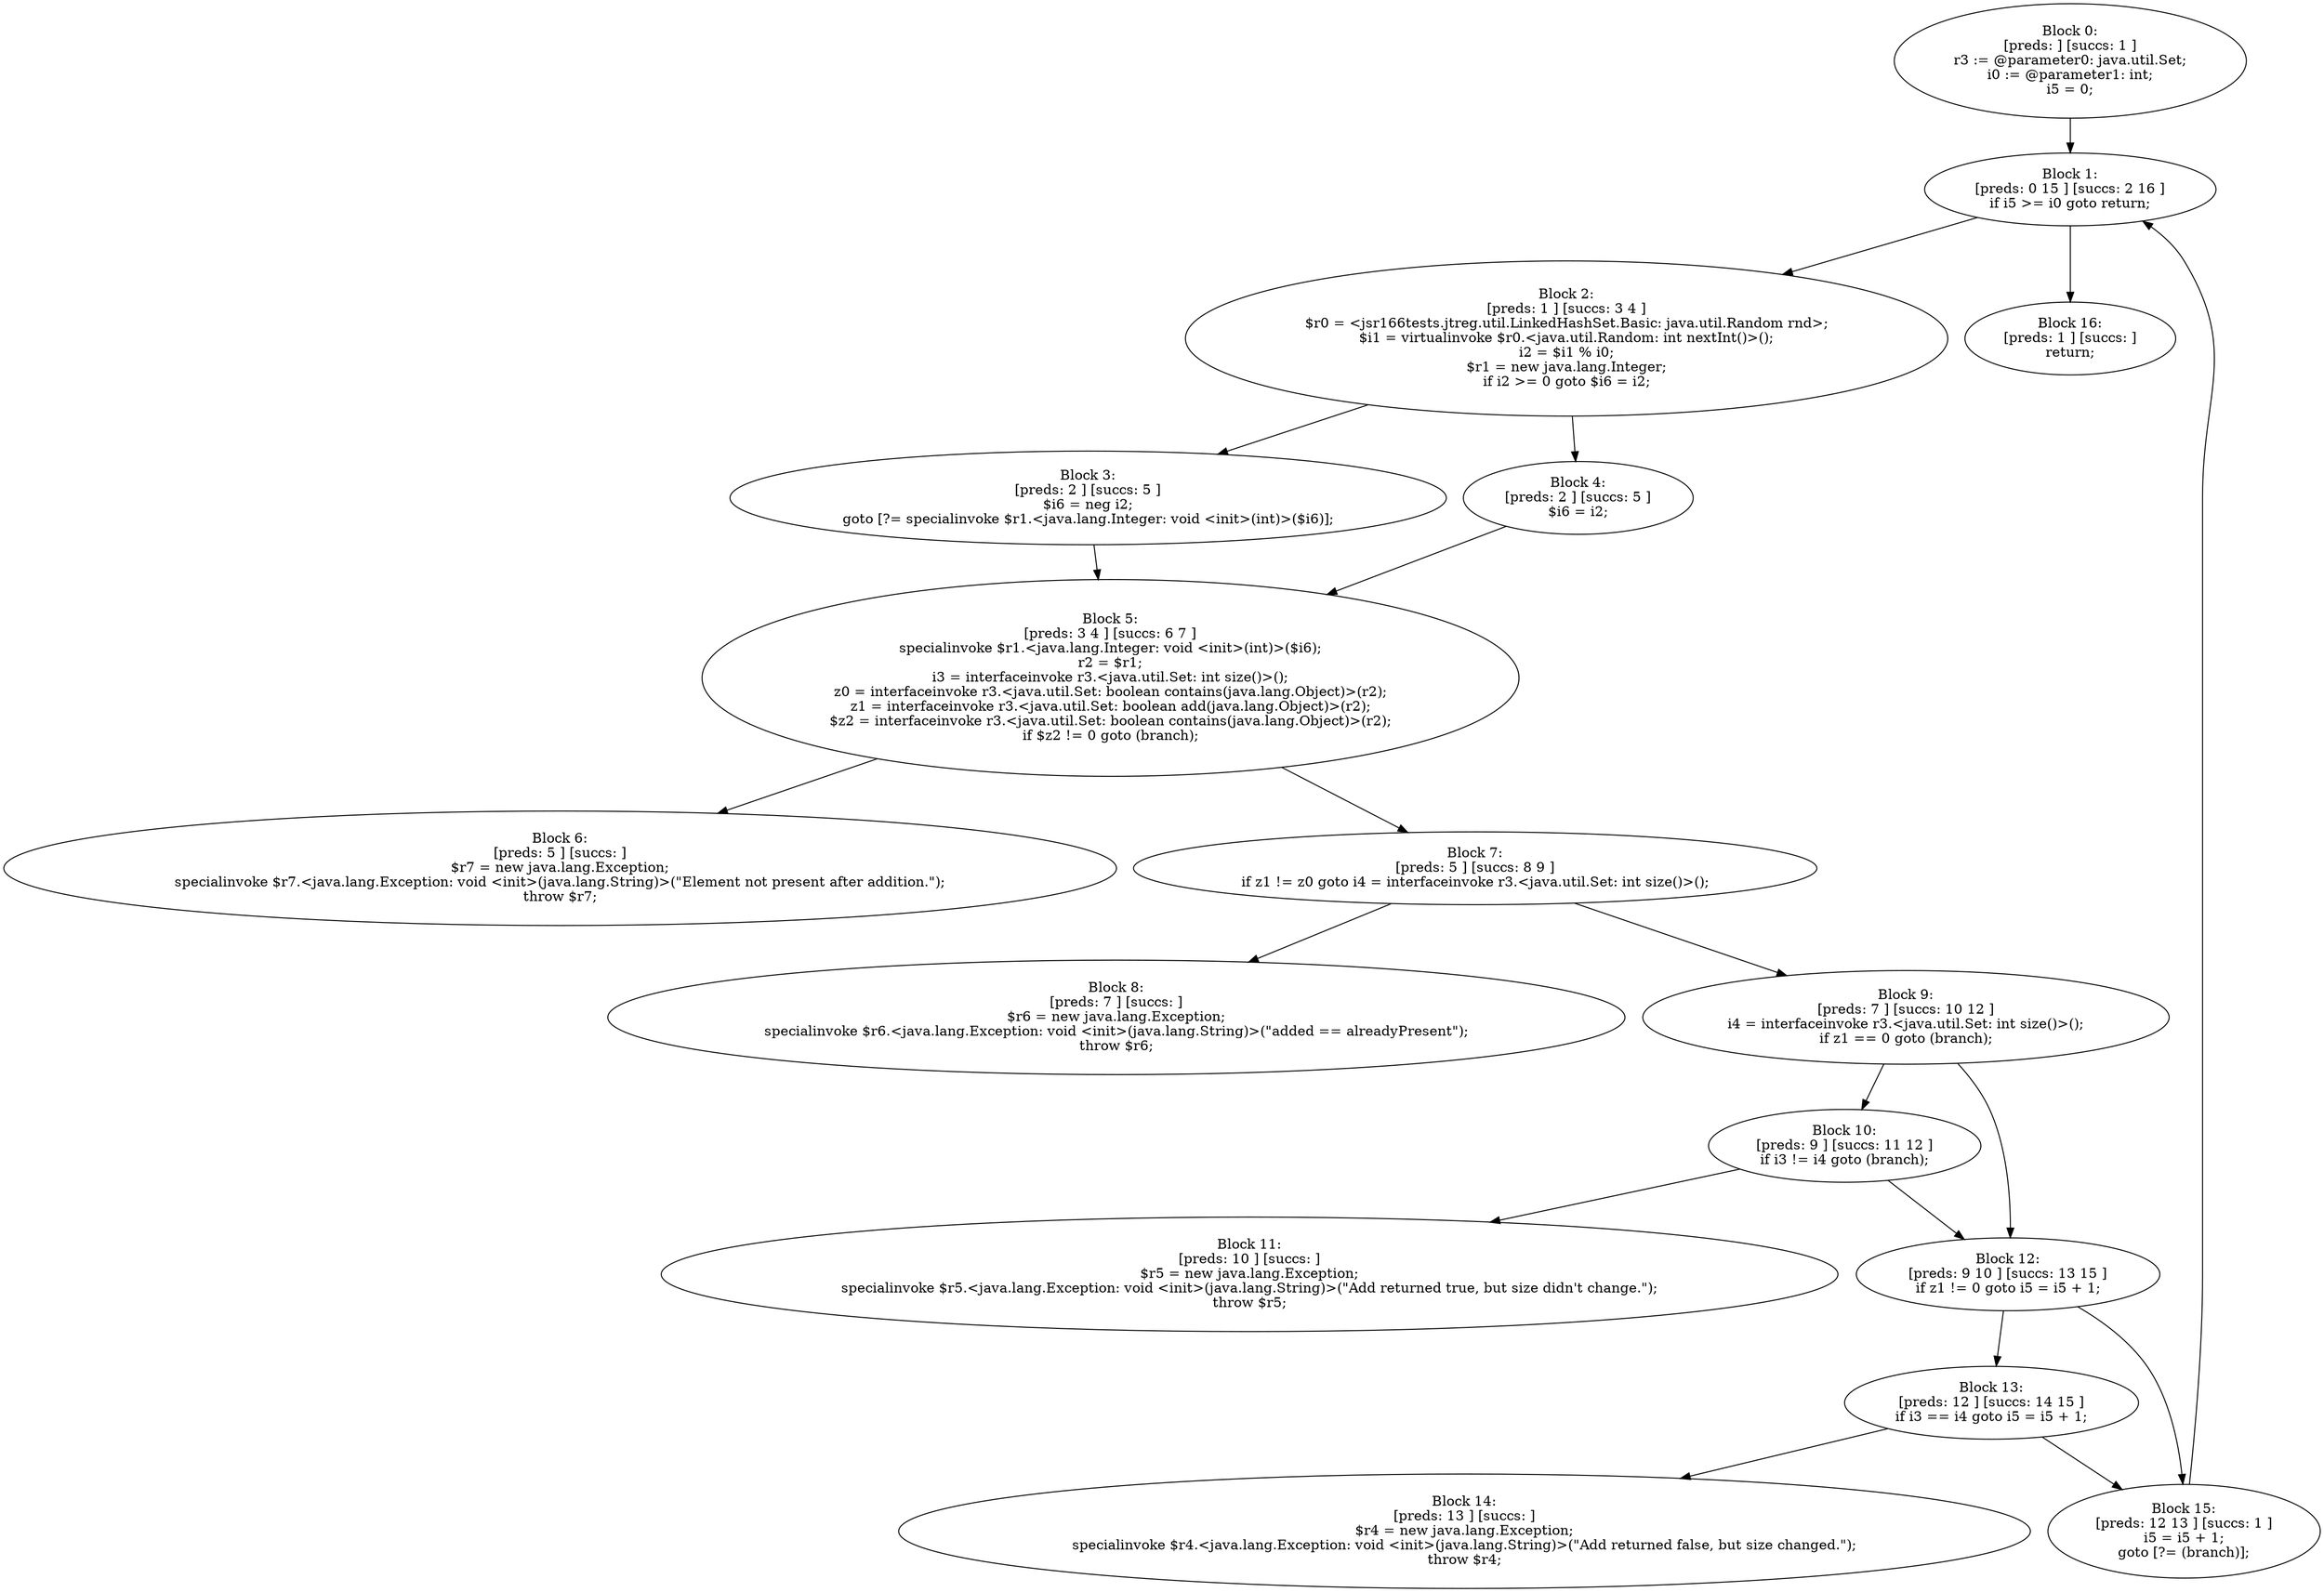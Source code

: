digraph "unitGraph" {
    "Block 0:
[preds: ] [succs: 1 ]
r3 := @parameter0: java.util.Set;
i0 := @parameter1: int;
i5 = 0;
"
    "Block 1:
[preds: 0 15 ] [succs: 2 16 ]
if i5 >= i0 goto return;
"
    "Block 2:
[preds: 1 ] [succs: 3 4 ]
$r0 = <jsr166tests.jtreg.util.LinkedHashSet.Basic: java.util.Random rnd>;
$i1 = virtualinvoke $r0.<java.util.Random: int nextInt()>();
i2 = $i1 % i0;
$r1 = new java.lang.Integer;
if i2 >= 0 goto $i6 = i2;
"
    "Block 3:
[preds: 2 ] [succs: 5 ]
$i6 = neg i2;
goto [?= specialinvoke $r1.<java.lang.Integer: void <init>(int)>($i6)];
"
    "Block 4:
[preds: 2 ] [succs: 5 ]
$i6 = i2;
"
    "Block 5:
[preds: 3 4 ] [succs: 6 7 ]
specialinvoke $r1.<java.lang.Integer: void <init>(int)>($i6);
r2 = $r1;
i3 = interfaceinvoke r3.<java.util.Set: int size()>();
z0 = interfaceinvoke r3.<java.util.Set: boolean contains(java.lang.Object)>(r2);
z1 = interfaceinvoke r3.<java.util.Set: boolean add(java.lang.Object)>(r2);
$z2 = interfaceinvoke r3.<java.util.Set: boolean contains(java.lang.Object)>(r2);
if $z2 != 0 goto (branch);
"
    "Block 6:
[preds: 5 ] [succs: ]
$r7 = new java.lang.Exception;
specialinvoke $r7.<java.lang.Exception: void <init>(java.lang.String)>(\"Element not present after addition.\");
throw $r7;
"
    "Block 7:
[preds: 5 ] [succs: 8 9 ]
if z1 != z0 goto i4 = interfaceinvoke r3.<java.util.Set: int size()>();
"
    "Block 8:
[preds: 7 ] [succs: ]
$r6 = new java.lang.Exception;
specialinvoke $r6.<java.lang.Exception: void <init>(java.lang.String)>(\"added == alreadyPresent\");
throw $r6;
"
    "Block 9:
[preds: 7 ] [succs: 10 12 ]
i4 = interfaceinvoke r3.<java.util.Set: int size()>();
if z1 == 0 goto (branch);
"
    "Block 10:
[preds: 9 ] [succs: 11 12 ]
if i3 != i4 goto (branch);
"
    "Block 11:
[preds: 10 ] [succs: ]
$r5 = new java.lang.Exception;
specialinvoke $r5.<java.lang.Exception: void <init>(java.lang.String)>(\"Add returned true, but size didn\'t change.\");
throw $r5;
"
    "Block 12:
[preds: 9 10 ] [succs: 13 15 ]
if z1 != 0 goto i5 = i5 + 1;
"
    "Block 13:
[preds: 12 ] [succs: 14 15 ]
if i3 == i4 goto i5 = i5 + 1;
"
    "Block 14:
[preds: 13 ] [succs: ]
$r4 = new java.lang.Exception;
specialinvoke $r4.<java.lang.Exception: void <init>(java.lang.String)>(\"Add returned false, but size changed.\");
throw $r4;
"
    "Block 15:
[preds: 12 13 ] [succs: 1 ]
i5 = i5 + 1;
goto [?= (branch)];
"
    "Block 16:
[preds: 1 ] [succs: ]
return;
"
    "Block 0:
[preds: ] [succs: 1 ]
r3 := @parameter0: java.util.Set;
i0 := @parameter1: int;
i5 = 0;
"->"Block 1:
[preds: 0 15 ] [succs: 2 16 ]
if i5 >= i0 goto return;
";
    "Block 1:
[preds: 0 15 ] [succs: 2 16 ]
if i5 >= i0 goto return;
"->"Block 2:
[preds: 1 ] [succs: 3 4 ]
$r0 = <jsr166tests.jtreg.util.LinkedHashSet.Basic: java.util.Random rnd>;
$i1 = virtualinvoke $r0.<java.util.Random: int nextInt()>();
i2 = $i1 % i0;
$r1 = new java.lang.Integer;
if i2 >= 0 goto $i6 = i2;
";
    "Block 1:
[preds: 0 15 ] [succs: 2 16 ]
if i5 >= i0 goto return;
"->"Block 16:
[preds: 1 ] [succs: ]
return;
";
    "Block 2:
[preds: 1 ] [succs: 3 4 ]
$r0 = <jsr166tests.jtreg.util.LinkedHashSet.Basic: java.util.Random rnd>;
$i1 = virtualinvoke $r0.<java.util.Random: int nextInt()>();
i2 = $i1 % i0;
$r1 = new java.lang.Integer;
if i2 >= 0 goto $i6 = i2;
"->"Block 3:
[preds: 2 ] [succs: 5 ]
$i6 = neg i2;
goto [?= specialinvoke $r1.<java.lang.Integer: void <init>(int)>($i6)];
";
    "Block 2:
[preds: 1 ] [succs: 3 4 ]
$r0 = <jsr166tests.jtreg.util.LinkedHashSet.Basic: java.util.Random rnd>;
$i1 = virtualinvoke $r0.<java.util.Random: int nextInt()>();
i2 = $i1 % i0;
$r1 = new java.lang.Integer;
if i2 >= 0 goto $i6 = i2;
"->"Block 4:
[preds: 2 ] [succs: 5 ]
$i6 = i2;
";
    "Block 3:
[preds: 2 ] [succs: 5 ]
$i6 = neg i2;
goto [?= specialinvoke $r1.<java.lang.Integer: void <init>(int)>($i6)];
"->"Block 5:
[preds: 3 4 ] [succs: 6 7 ]
specialinvoke $r1.<java.lang.Integer: void <init>(int)>($i6);
r2 = $r1;
i3 = interfaceinvoke r3.<java.util.Set: int size()>();
z0 = interfaceinvoke r3.<java.util.Set: boolean contains(java.lang.Object)>(r2);
z1 = interfaceinvoke r3.<java.util.Set: boolean add(java.lang.Object)>(r2);
$z2 = interfaceinvoke r3.<java.util.Set: boolean contains(java.lang.Object)>(r2);
if $z2 != 0 goto (branch);
";
    "Block 4:
[preds: 2 ] [succs: 5 ]
$i6 = i2;
"->"Block 5:
[preds: 3 4 ] [succs: 6 7 ]
specialinvoke $r1.<java.lang.Integer: void <init>(int)>($i6);
r2 = $r1;
i3 = interfaceinvoke r3.<java.util.Set: int size()>();
z0 = interfaceinvoke r3.<java.util.Set: boolean contains(java.lang.Object)>(r2);
z1 = interfaceinvoke r3.<java.util.Set: boolean add(java.lang.Object)>(r2);
$z2 = interfaceinvoke r3.<java.util.Set: boolean contains(java.lang.Object)>(r2);
if $z2 != 0 goto (branch);
";
    "Block 5:
[preds: 3 4 ] [succs: 6 7 ]
specialinvoke $r1.<java.lang.Integer: void <init>(int)>($i6);
r2 = $r1;
i3 = interfaceinvoke r3.<java.util.Set: int size()>();
z0 = interfaceinvoke r3.<java.util.Set: boolean contains(java.lang.Object)>(r2);
z1 = interfaceinvoke r3.<java.util.Set: boolean add(java.lang.Object)>(r2);
$z2 = interfaceinvoke r3.<java.util.Set: boolean contains(java.lang.Object)>(r2);
if $z2 != 0 goto (branch);
"->"Block 6:
[preds: 5 ] [succs: ]
$r7 = new java.lang.Exception;
specialinvoke $r7.<java.lang.Exception: void <init>(java.lang.String)>(\"Element not present after addition.\");
throw $r7;
";
    "Block 5:
[preds: 3 4 ] [succs: 6 7 ]
specialinvoke $r1.<java.lang.Integer: void <init>(int)>($i6);
r2 = $r1;
i3 = interfaceinvoke r3.<java.util.Set: int size()>();
z0 = interfaceinvoke r3.<java.util.Set: boolean contains(java.lang.Object)>(r2);
z1 = interfaceinvoke r3.<java.util.Set: boolean add(java.lang.Object)>(r2);
$z2 = interfaceinvoke r3.<java.util.Set: boolean contains(java.lang.Object)>(r2);
if $z2 != 0 goto (branch);
"->"Block 7:
[preds: 5 ] [succs: 8 9 ]
if z1 != z0 goto i4 = interfaceinvoke r3.<java.util.Set: int size()>();
";
    "Block 7:
[preds: 5 ] [succs: 8 9 ]
if z1 != z0 goto i4 = interfaceinvoke r3.<java.util.Set: int size()>();
"->"Block 8:
[preds: 7 ] [succs: ]
$r6 = new java.lang.Exception;
specialinvoke $r6.<java.lang.Exception: void <init>(java.lang.String)>(\"added == alreadyPresent\");
throw $r6;
";
    "Block 7:
[preds: 5 ] [succs: 8 9 ]
if z1 != z0 goto i4 = interfaceinvoke r3.<java.util.Set: int size()>();
"->"Block 9:
[preds: 7 ] [succs: 10 12 ]
i4 = interfaceinvoke r3.<java.util.Set: int size()>();
if z1 == 0 goto (branch);
";
    "Block 9:
[preds: 7 ] [succs: 10 12 ]
i4 = interfaceinvoke r3.<java.util.Set: int size()>();
if z1 == 0 goto (branch);
"->"Block 10:
[preds: 9 ] [succs: 11 12 ]
if i3 != i4 goto (branch);
";
    "Block 9:
[preds: 7 ] [succs: 10 12 ]
i4 = interfaceinvoke r3.<java.util.Set: int size()>();
if z1 == 0 goto (branch);
"->"Block 12:
[preds: 9 10 ] [succs: 13 15 ]
if z1 != 0 goto i5 = i5 + 1;
";
    "Block 10:
[preds: 9 ] [succs: 11 12 ]
if i3 != i4 goto (branch);
"->"Block 11:
[preds: 10 ] [succs: ]
$r5 = new java.lang.Exception;
specialinvoke $r5.<java.lang.Exception: void <init>(java.lang.String)>(\"Add returned true, but size didn\'t change.\");
throw $r5;
";
    "Block 10:
[preds: 9 ] [succs: 11 12 ]
if i3 != i4 goto (branch);
"->"Block 12:
[preds: 9 10 ] [succs: 13 15 ]
if z1 != 0 goto i5 = i5 + 1;
";
    "Block 12:
[preds: 9 10 ] [succs: 13 15 ]
if z1 != 0 goto i5 = i5 + 1;
"->"Block 13:
[preds: 12 ] [succs: 14 15 ]
if i3 == i4 goto i5 = i5 + 1;
";
    "Block 12:
[preds: 9 10 ] [succs: 13 15 ]
if z1 != 0 goto i5 = i5 + 1;
"->"Block 15:
[preds: 12 13 ] [succs: 1 ]
i5 = i5 + 1;
goto [?= (branch)];
";
    "Block 13:
[preds: 12 ] [succs: 14 15 ]
if i3 == i4 goto i5 = i5 + 1;
"->"Block 14:
[preds: 13 ] [succs: ]
$r4 = new java.lang.Exception;
specialinvoke $r4.<java.lang.Exception: void <init>(java.lang.String)>(\"Add returned false, but size changed.\");
throw $r4;
";
    "Block 13:
[preds: 12 ] [succs: 14 15 ]
if i3 == i4 goto i5 = i5 + 1;
"->"Block 15:
[preds: 12 13 ] [succs: 1 ]
i5 = i5 + 1;
goto [?= (branch)];
";
    "Block 15:
[preds: 12 13 ] [succs: 1 ]
i5 = i5 + 1;
goto [?= (branch)];
"->"Block 1:
[preds: 0 15 ] [succs: 2 16 ]
if i5 >= i0 goto return;
";
}

